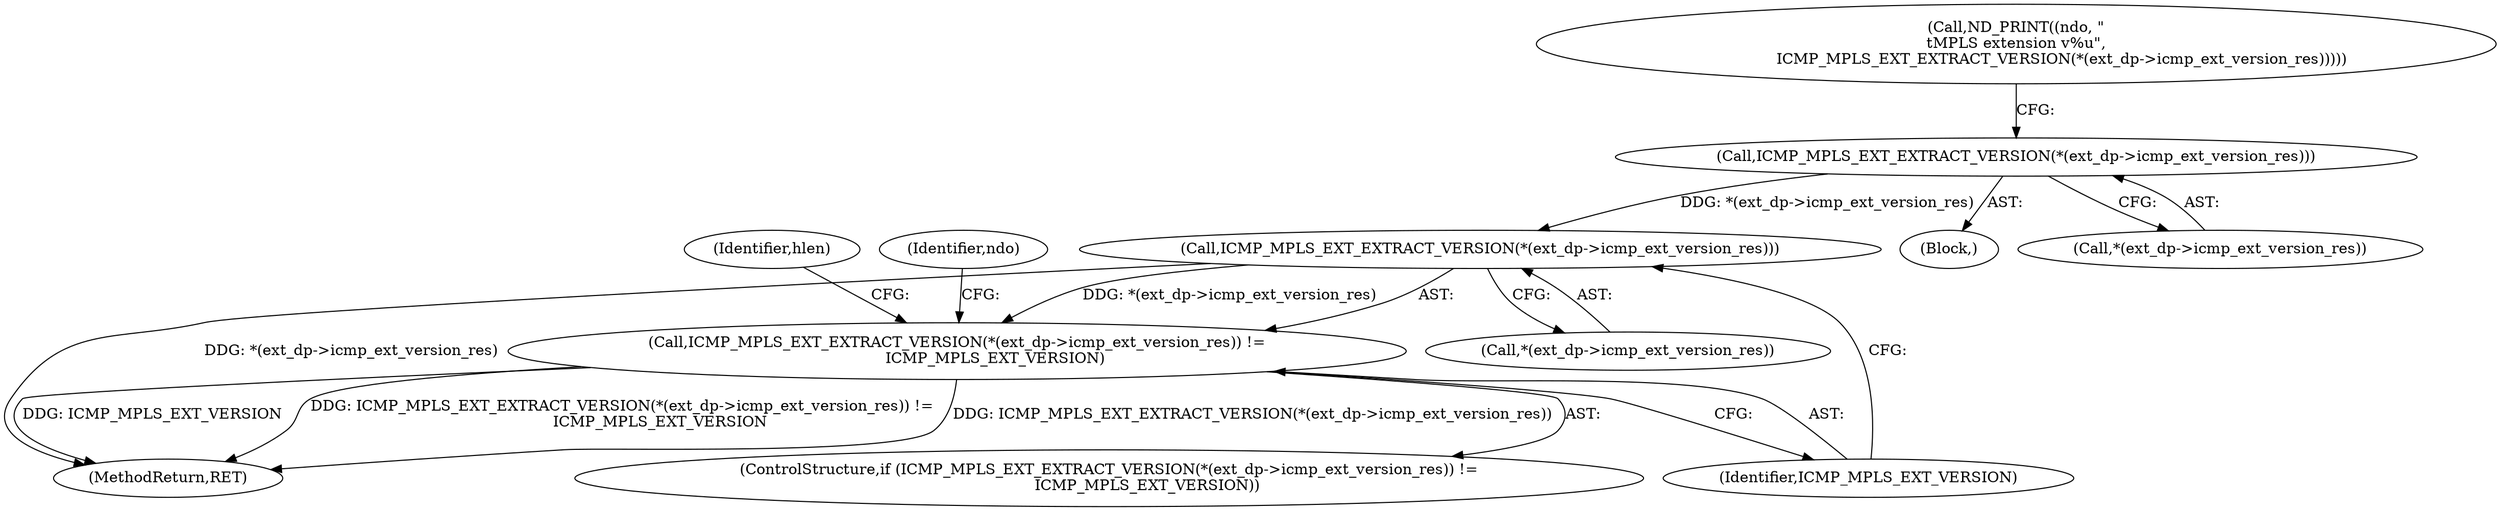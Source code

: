 digraph "0_tcpdump_1a1bce0526a77b62e41531b00f8bb5e21fd4f3a3@pointer" {
"1001058" [label="(Call,ICMP_MPLS_EXT_EXTRACT_VERSION(*(ext_dp->icmp_ext_version_res)))"];
"1001065" [label="(Call,ICMP_MPLS_EXT_EXTRACT_VERSION(*(ext_dp->icmp_ext_version_res)))"];
"1001064" [label="(Call,ICMP_MPLS_EXT_EXTRACT_VERSION(*(ext_dp->icmp_ext_version_res)) !=\n                ICMP_MPLS_EXT_VERSION)"];
"1001070" [label="(Identifier,ICMP_MPLS_EXT_VERSION)"];
"1001056" [label="(Block,)"];
"1001074" [label="(Identifier,ndo)"];
"1001065" [label="(Call,ICMP_MPLS_EXT_EXTRACT_VERSION(*(ext_dp->icmp_ext_version_res)))"];
"1001066" [label="(Call,*(ext_dp->icmp_ext_version_res))"];
"1001053" [label="(Call,ND_PRINT((ndo, \"\n\tMPLS extension v%u\",\n                   ICMP_MPLS_EXT_EXTRACT_VERSION(*(ext_dp->icmp_ext_version_res)))))"];
"1001058" [label="(Call,ICMP_MPLS_EXT_EXTRACT_VERSION(*(ext_dp->icmp_ext_version_res)))"];
"1001063" [label="(ControlStructure,if (ICMP_MPLS_EXT_EXTRACT_VERSION(*(ext_dp->icmp_ext_version_res)) !=\n                ICMP_MPLS_EXT_VERSION))"];
"1001078" [label="(Identifier,hlen)"];
"1001064" [label="(Call,ICMP_MPLS_EXT_EXTRACT_VERSION(*(ext_dp->icmp_ext_version_res)) !=\n                ICMP_MPLS_EXT_VERSION)"];
"1001279" [label="(MethodReturn,RET)"];
"1001059" [label="(Call,*(ext_dp->icmp_ext_version_res))"];
"1001058" -> "1001056"  [label="AST: "];
"1001058" -> "1001059"  [label="CFG: "];
"1001059" -> "1001058"  [label="AST: "];
"1001053" -> "1001058"  [label="CFG: "];
"1001058" -> "1001065"  [label="DDG: *(ext_dp->icmp_ext_version_res)"];
"1001065" -> "1001064"  [label="AST: "];
"1001065" -> "1001066"  [label="CFG: "];
"1001066" -> "1001065"  [label="AST: "];
"1001070" -> "1001065"  [label="CFG: "];
"1001065" -> "1001279"  [label="DDG: *(ext_dp->icmp_ext_version_res)"];
"1001065" -> "1001064"  [label="DDG: *(ext_dp->icmp_ext_version_res)"];
"1001064" -> "1001063"  [label="AST: "];
"1001064" -> "1001070"  [label="CFG: "];
"1001070" -> "1001064"  [label="AST: "];
"1001074" -> "1001064"  [label="CFG: "];
"1001078" -> "1001064"  [label="CFG: "];
"1001064" -> "1001279"  [label="DDG: ICMP_MPLS_EXT_EXTRACT_VERSION(*(ext_dp->icmp_ext_version_res)) !=\n                ICMP_MPLS_EXT_VERSION"];
"1001064" -> "1001279"  [label="DDG: ICMP_MPLS_EXT_EXTRACT_VERSION(*(ext_dp->icmp_ext_version_res))"];
"1001064" -> "1001279"  [label="DDG: ICMP_MPLS_EXT_VERSION"];
}
